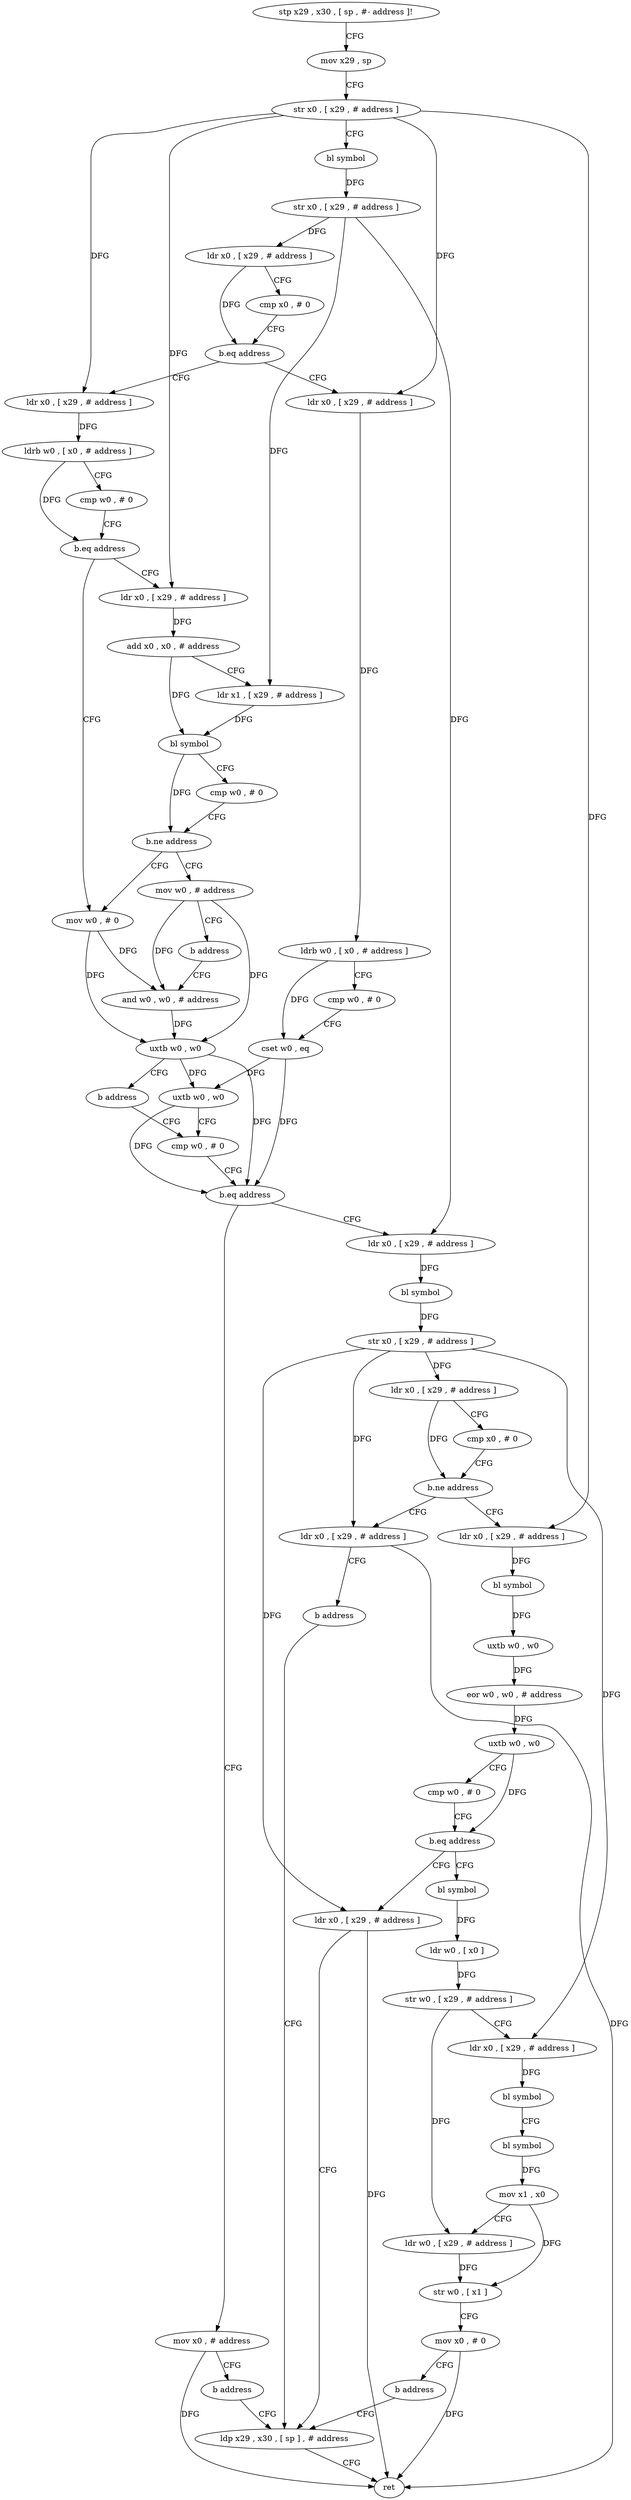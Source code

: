 digraph "func" {
"4484364" [label = "stp x29 , x30 , [ sp , #- address ]!" ]
"4484368" [label = "mov x29 , sp" ]
"4484372" [label = "str x0 , [ x29 , # address ]" ]
"4484376" [label = "bl symbol" ]
"4484380" [label = "str x0 , [ x29 , # address ]" ]
"4484384" [label = "ldr x0 , [ x29 , # address ]" ]
"4484388" [label = "cmp x0 , # 0" ]
"4484392" [label = "b.eq address" ]
"4484460" [label = "ldr x0 , [ x29 , # address ]" ]
"4484396" [label = "ldr x0 , [ x29 , # address ]" ]
"4484464" [label = "ldrb w0 , [ x0 , # address ]" ]
"4484468" [label = "cmp w0 , # 0" ]
"4484472" [label = "cset w0 , eq" ]
"4484476" [label = "uxtb w0 , w0" ]
"4484480" [label = "cmp w0 , # 0" ]
"4484400" [label = "ldrb w0 , [ x0 , # address ]" ]
"4484404" [label = "cmp w0 , # 0" ]
"4484408" [label = "b.eq address" ]
"4484444" [label = "mov w0 , # 0" ]
"4484412" [label = "ldr x0 , [ x29 , # address ]" ]
"4484496" [label = "ldr x0 , [ x29 , # address ]" ]
"4484500" [label = "bl symbol" ]
"4484504" [label = "str x0 , [ x29 , # address ]" ]
"4484508" [label = "ldr x0 , [ x29 , # address ]" ]
"4484512" [label = "cmp x0 , # 0" ]
"4484516" [label = "b.ne address" ]
"4484528" [label = "ldr x0 , [ x29 , # address ]" ]
"4484520" [label = "ldr x0 , [ x29 , # address ]" ]
"4484488" [label = "mov x0 , # address" ]
"4484492" [label = "b address" ]
"4484604" [label = "ldp x29 , x30 , [ sp ] , # address" ]
"4484448" [label = "and w0 , w0 , # address" ]
"4484416" [label = "add x0 , x0 , # address" ]
"4484420" [label = "ldr x1 , [ x29 , # address ]" ]
"4484424" [label = "bl symbol" ]
"4484428" [label = "cmp w0 , # 0" ]
"4484432" [label = "b.ne address" ]
"4484436" [label = "mov w0 , # address" ]
"4484532" [label = "bl symbol" ]
"4484536" [label = "uxtb w0 , w0" ]
"4484540" [label = "eor w0 , w0 , # address" ]
"4484544" [label = "uxtb w0 , w0" ]
"4484548" [label = "cmp w0 , # 0" ]
"4484552" [label = "b.eq address" ]
"4484600" [label = "ldr x0 , [ x29 , # address ]" ]
"4484556" [label = "bl symbol" ]
"4484524" [label = "b address" ]
"4484608" [label = "ret" ]
"4484484" [label = "b.eq address" ]
"4484440" [label = "b address" ]
"4484560" [label = "ldr w0 , [ x0 ]" ]
"4484564" [label = "str w0 , [ x29 , # address ]" ]
"4484568" [label = "ldr x0 , [ x29 , # address ]" ]
"4484572" [label = "bl symbol" ]
"4484576" [label = "bl symbol" ]
"4484580" [label = "mov x1 , x0" ]
"4484584" [label = "ldr w0 , [ x29 , # address ]" ]
"4484588" [label = "str w0 , [ x1 ]" ]
"4484592" [label = "mov x0 , # 0" ]
"4484596" [label = "b address" ]
"4484452" [label = "uxtb w0 , w0" ]
"4484456" [label = "b address" ]
"4484364" -> "4484368" [ label = "CFG" ]
"4484368" -> "4484372" [ label = "CFG" ]
"4484372" -> "4484376" [ label = "CFG" ]
"4484372" -> "4484460" [ label = "DFG" ]
"4484372" -> "4484396" [ label = "DFG" ]
"4484372" -> "4484412" [ label = "DFG" ]
"4484372" -> "4484528" [ label = "DFG" ]
"4484376" -> "4484380" [ label = "DFG" ]
"4484380" -> "4484384" [ label = "DFG" ]
"4484380" -> "4484420" [ label = "DFG" ]
"4484380" -> "4484496" [ label = "DFG" ]
"4484384" -> "4484388" [ label = "CFG" ]
"4484384" -> "4484392" [ label = "DFG" ]
"4484388" -> "4484392" [ label = "CFG" ]
"4484392" -> "4484460" [ label = "CFG" ]
"4484392" -> "4484396" [ label = "CFG" ]
"4484460" -> "4484464" [ label = "DFG" ]
"4484396" -> "4484400" [ label = "DFG" ]
"4484464" -> "4484468" [ label = "CFG" ]
"4484464" -> "4484472" [ label = "DFG" ]
"4484468" -> "4484472" [ label = "CFG" ]
"4484472" -> "4484476" [ label = "DFG" ]
"4484472" -> "4484484" [ label = "DFG" ]
"4484476" -> "4484480" [ label = "CFG" ]
"4484476" -> "4484484" [ label = "DFG" ]
"4484480" -> "4484484" [ label = "CFG" ]
"4484400" -> "4484404" [ label = "CFG" ]
"4484400" -> "4484408" [ label = "DFG" ]
"4484404" -> "4484408" [ label = "CFG" ]
"4484408" -> "4484444" [ label = "CFG" ]
"4484408" -> "4484412" [ label = "CFG" ]
"4484444" -> "4484448" [ label = "DFG" ]
"4484444" -> "4484452" [ label = "DFG" ]
"4484412" -> "4484416" [ label = "DFG" ]
"4484496" -> "4484500" [ label = "DFG" ]
"4484500" -> "4484504" [ label = "DFG" ]
"4484504" -> "4484508" [ label = "DFG" ]
"4484504" -> "4484520" [ label = "DFG" ]
"4484504" -> "4484600" [ label = "DFG" ]
"4484504" -> "4484568" [ label = "DFG" ]
"4484508" -> "4484512" [ label = "CFG" ]
"4484508" -> "4484516" [ label = "DFG" ]
"4484512" -> "4484516" [ label = "CFG" ]
"4484516" -> "4484528" [ label = "CFG" ]
"4484516" -> "4484520" [ label = "CFG" ]
"4484528" -> "4484532" [ label = "DFG" ]
"4484520" -> "4484524" [ label = "CFG" ]
"4484520" -> "4484608" [ label = "DFG" ]
"4484488" -> "4484492" [ label = "CFG" ]
"4484488" -> "4484608" [ label = "DFG" ]
"4484492" -> "4484604" [ label = "CFG" ]
"4484604" -> "4484608" [ label = "CFG" ]
"4484448" -> "4484452" [ label = "DFG" ]
"4484416" -> "4484420" [ label = "CFG" ]
"4484416" -> "4484424" [ label = "DFG" ]
"4484420" -> "4484424" [ label = "DFG" ]
"4484424" -> "4484428" [ label = "CFG" ]
"4484424" -> "4484432" [ label = "DFG" ]
"4484428" -> "4484432" [ label = "CFG" ]
"4484432" -> "4484444" [ label = "CFG" ]
"4484432" -> "4484436" [ label = "CFG" ]
"4484436" -> "4484440" [ label = "CFG" ]
"4484436" -> "4484448" [ label = "DFG" ]
"4484436" -> "4484452" [ label = "DFG" ]
"4484532" -> "4484536" [ label = "DFG" ]
"4484536" -> "4484540" [ label = "DFG" ]
"4484540" -> "4484544" [ label = "DFG" ]
"4484544" -> "4484548" [ label = "CFG" ]
"4484544" -> "4484552" [ label = "DFG" ]
"4484548" -> "4484552" [ label = "CFG" ]
"4484552" -> "4484600" [ label = "CFG" ]
"4484552" -> "4484556" [ label = "CFG" ]
"4484600" -> "4484604" [ label = "CFG" ]
"4484600" -> "4484608" [ label = "DFG" ]
"4484556" -> "4484560" [ label = "DFG" ]
"4484524" -> "4484604" [ label = "CFG" ]
"4484484" -> "4484496" [ label = "CFG" ]
"4484484" -> "4484488" [ label = "CFG" ]
"4484440" -> "4484448" [ label = "CFG" ]
"4484560" -> "4484564" [ label = "DFG" ]
"4484564" -> "4484568" [ label = "CFG" ]
"4484564" -> "4484584" [ label = "DFG" ]
"4484568" -> "4484572" [ label = "DFG" ]
"4484572" -> "4484576" [ label = "CFG" ]
"4484576" -> "4484580" [ label = "DFG" ]
"4484580" -> "4484584" [ label = "CFG" ]
"4484580" -> "4484588" [ label = "DFG" ]
"4484584" -> "4484588" [ label = "DFG" ]
"4484588" -> "4484592" [ label = "CFG" ]
"4484592" -> "4484596" [ label = "CFG" ]
"4484592" -> "4484608" [ label = "DFG" ]
"4484596" -> "4484604" [ label = "CFG" ]
"4484452" -> "4484456" [ label = "CFG" ]
"4484452" -> "4484476" [ label = "DFG" ]
"4484452" -> "4484484" [ label = "DFG" ]
"4484456" -> "4484480" [ label = "CFG" ]
}
